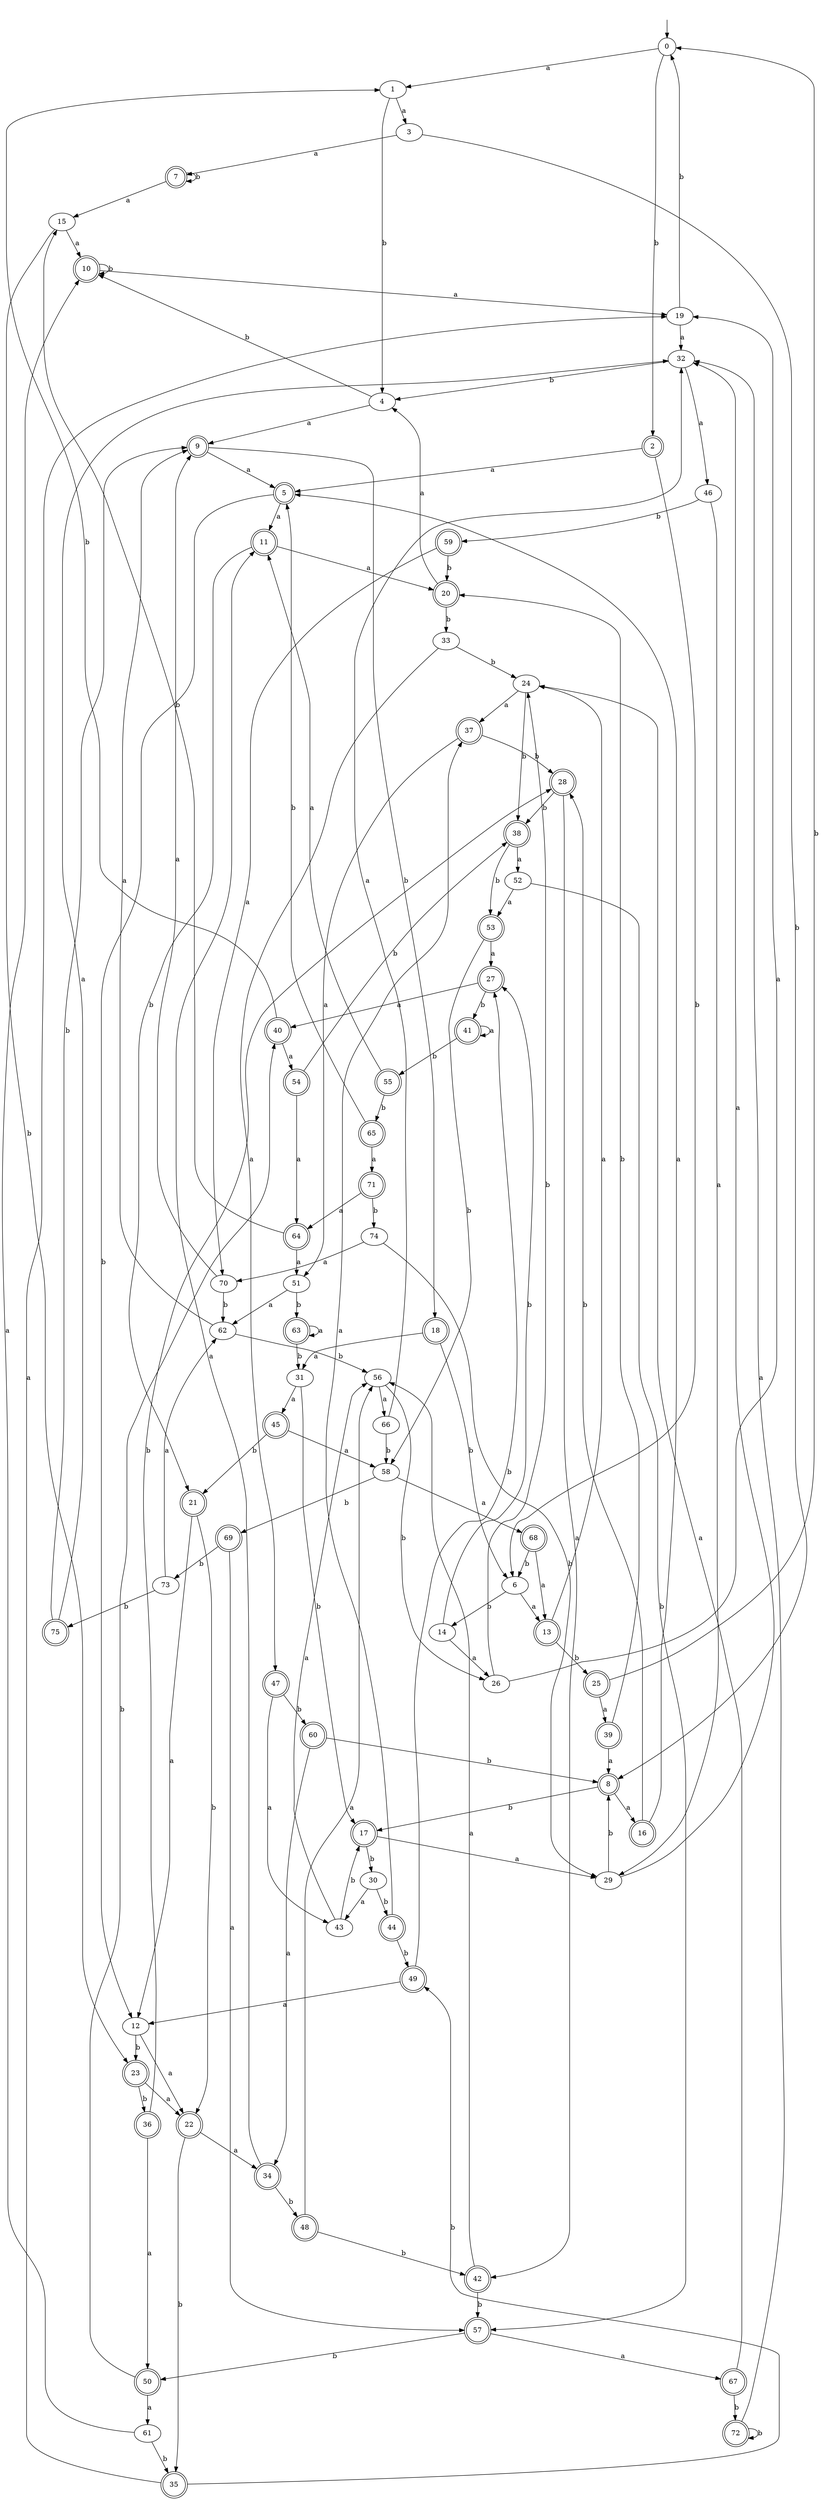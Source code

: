 digraph RandomDFA {
  __start0 [label="", shape=none];
  __start0 -> 0 [label=""];
  0 [shape=circle]
  0 -> 1 [label="a"]
  0 -> 2 [label="b"]
  1
  1 -> 3 [label="a"]
  1 -> 4 [label="b"]
  2 [shape=doublecircle]
  2 -> 5 [label="a"]
  2 -> 6 [label="b"]
  3
  3 -> 7 [label="a"]
  3 -> 8 [label="b"]
  4
  4 -> 9 [label="a"]
  4 -> 10 [label="b"]
  5 [shape=doublecircle]
  5 -> 11 [label="a"]
  5 -> 12 [label="b"]
  6
  6 -> 13 [label="a"]
  6 -> 14 [label="b"]
  7 [shape=doublecircle]
  7 -> 15 [label="a"]
  7 -> 7 [label="b"]
  8 [shape=doublecircle]
  8 -> 16 [label="a"]
  8 -> 17 [label="b"]
  9 [shape=doublecircle]
  9 -> 5 [label="a"]
  9 -> 18 [label="b"]
  10 [shape=doublecircle]
  10 -> 19 [label="a"]
  10 -> 10 [label="b"]
  11 [shape=doublecircle]
  11 -> 20 [label="a"]
  11 -> 21 [label="b"]
  12
  12 -> 22 [label="a"]
  12 -> 23 [label="b"]
  13 [shape=doublecircle]
  13 -> 24 [label="a"]
  13 -> 25 [label="b"]
  14
  14 -> 26 [label="a"]
  14 -> 27 [label="b"]
  15
  15 -> 10 [label="a"]
  15 -> 23 [label="b"]
  16 [shape=doublecircle]
  16 -> 5 [label="a"]
  16 -> 28 [label="b"]
  17 [shape=doublecircle]
  17 -> 29 [label="a"]
  17 -> 30 [label="b"]
  18 [shape=doublecircle]
  18 -> 31 [label="a"]
  18 -> 6 [label="b"]
  19
  19 -> 32 [label="a"]
  19 -> 0 [label="b"]
  20 [shape=doublecircle]
  20 -> 4 [label="a"]
  20 -> 33 [label="b"]
  21 [shape=doublecircle]
  21 -> 12 [label="a"]
  21 -> 22 [label="b"]
  22 [shape=doublecircle]
  22 -> 34 [label="a"]
  22 -> 35 [label="b"]
  23 [shape=doublecircle]
  23 -> 22 [label="a"]
  23 -> 36 [label="b"]
  24
  24 -> 37 [label="a"]
  24 -> 38 [label="b"]
  25 [shape=doublecircle]
  25 -> 39 [label="a"]
  25 -> 0 [label="b"]
  26
  26 -> 19 [label="a"]
  26 -> 24 [label="b"]
  27 [shape=doublecircle]
  27 -> 40 [label="a"]
  27 -> 41 [label="b"]
  28 [shape=doublecircle]
  28 -> 42 [label="a"]
  28 -> 38 [label="b"]
  29
  29 -> 32 [label="a"]
  29 -> 8 [label="b"]
  30
  30 -> 43 [label="a"]
  30 -> 44 [label="b"]
  31
  31 -> 45 [label="a"]
  31 -> 17 [label="b"]
  32
  32 -> 46 [label="a"]
  32 -> 4 [label="b"]
  33
  33 -> 47 [label="a"]
  33 -> 24 [label="b"]
  34 [shape=doublecircle]
  34 -> 11 [label="a"]
  34 -> 48 [label="b"]
  35 [shape=doublecircle]
  35 -> 19 [label="a"]
  35 -> 49 [label="b"]
  36 [shape=doublecircle]
  36 -> 50 [label="a"]
  36 -> 28 [label="b"]
  37 [shape=doublecircle]
  37 -> 51 [label="a"]
  37 -> 28 [label="b"]
  38 [shape=doublecircle]
  38 -> 52 [label="a"]
  38 -> 53 [label="b"]
  39 [shape=doublecircle]
  39 -> 8 [label="a"]
  39 -> 20 [label="b"]
  40 [shape=doublecircle]
  40 -> 54 [label="a"]
  40 -> 1 [label="b"]
  41 [shape=doublecircle]
  41 -> 41 [label="a"]
  41 -> 55 [label="b"]
  42 [shape=doublecircle]
  42 -> 56 [label="a"]
  42 -> 57 [label="b"]
  43
  43 -> 56 [label="a"]
  43 -> 17 [label="b"]
  44 [shape=doublecircle]
  44 -> 37 [label="a"]
  44 -> 49 [label="b"]
  45 [shape=doublecircle]
  45 -> 58 [label="a"]
  45 -> 21 [label="b"]
  46
  46 -> 29 [label="a"]
  46 -> 59 [label="b"]
  47 [shape=doublecircle]
  47 -> 43 [label="a"]
  47 -> 60 [label="b"]
  48 [shape=doublecircle]
  48 -> 56 [label="a"]
  48 -> 42 [label="b"]
  49 [shape=doublecircle]
  49 -> 12 [label="a"]
  49 -> 27 [label="b"]
  50 [shape=doublecircle]
  50 -> 61 [label="a"]
  50 -> 40 [label="b"]
  51
  51 -> 62 [label="a"]
  51 -> 63 [label="b"]
  52
  52 -> 53 [label="a"]
  52 -> 57 [label="b"]
  53 [shape=doublecircle]
  53 -> 27 [label="a"]
  53 -> 58 [label="b"]
  54 [shape=doublecircle]
  54 -> 64 [label="a"]
  54 -> 38 [label="b"]
  55 [shape=doublecircle]
  55 -> 11 [label="a"]
  55 -> 65 [label="b"]
  56
  56 -> 66 [label="a"]
  56 -> 26 [label="b"]
  57 [shape=doublecircle]
  57 -> 67 [label="a"]
  57 -> 50 [label="b"]
  58
  58 -> 68 [label="a"]
  58 -> 69 [label="b"]
  59 [shape=doublecircle]
  59 -> 70 [label="a"]
  59 -> 20 [label="b"]
  60 [shape=doublecircle]
  60 -> 34 [label="a"]
  60 -> 8 [label="b"]
  61
  61 -> 10 [label="a"]
  61 -> 35 [label="b"]
  62
  62 -> 9 [label="a"]
  62 -> 56 [label="b"]
  63 [shape=doublecircle]
  63 -> 63 [label="a"]
  63 -> 31 [label="b"]
  64 [shape=doublecircle]
  64 -> 51 [label="a"]
  64 -> 15 [label="b"]
  65 [shape=doublecircle]
  65 -> 71 [label="a"]
  65 -> 5 [label="b"]
  66
  66 -> 32 [label="a"]
  66 -> 58 [label="b"]
  67 [shape=doublecircle]
  67 -> 24 [label="a"]
  67 -> 72 [label="b"]
  68 [shape=doublecircle]
  68 -> 13 [label="a"]
  68 -> 6 [label="b"]
  69 [shape=doublecircle]
  69 -> 57 [label="a"]
  69 -> 73 [label="b"]
  70
  70 -> 9 [label="a"]
  70 -> 62 [label="b"]
  71 [shape=doublecircle]
  71 -> 64 [label="a"]
  71 -> 74 [label="b"]
  72 [shape=doublecircle]
  72 -> 32 [label="a"]
  72 -> 72 [label="b"]
  73
  73 -> 62 [label="a"]
  73 -> 75 [label="b"]
  74
  74 -> 70 [label="a"]
  74 -> 29 [label="b"]
  75 [shape=doublecircle]
  75 -> 32 [label="a"]
  75 -> 9 [label="b"]
}
